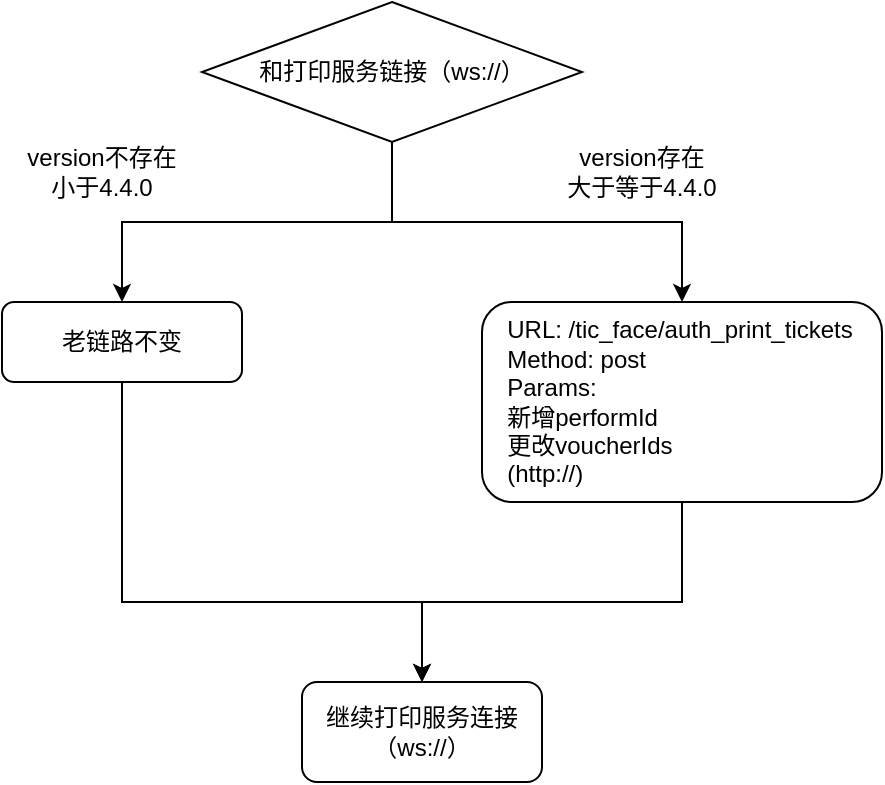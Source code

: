 <mxfile version="13.4.4" type="github">
  <diagram id="P7GB8M-e2q4bmQhuOwzx" name="第 1 页">
    <mxGraphModel dx="944" dy="548" grid="1" gridSize="10" guides="1" tooltips="1" connect="1" arrows="1" fold="1" page="1" pageScale="1" pageWidth="827" pageHeight="1169" math="0" shadow="0">
      <root>
        <mxCell id="0" />
        <mxCell id="1" parent="0" />
        <mxCell id="_GhrrFvjnhTZuoyEYU81-3" value="" style="rounded=1;whiteSpace=wrap;html=1;" parent="1" vertex="1">
          <mxGeometry x="340" y="210" width="200" height="100" as="geometry" />
        </mxCell>
        <mxCell id="_GhrrFvjnhTZuoyEYU81-12" value="&lt;div style=&quot;text-align: left&quot;&gt;&lt;span&gt;URL: /tic_face/auth_print_tickets&lt;/span&gt;&lt;/div&gt;&lt;div style=&quot;text-align: left&quot;&gt;&lt;span&gt;Method: post&lt;/span&gt;&lt;/div&gt;&lt;div style=&quot;text-align: left&quot;&gt;Params:&lt;/div&gt;&lt;div style=&quot;text-align: left&quot;&gt;新增performId&lt;/div&gt;&lt;div style=&quot;text-align: left&quot;&gt;更改voucherIds&lt;/div&gt;&lt;div style=&quot;text-align: left&quot;&gt;(http://)&lt;/div&gt;" style="text;html=1;strokeColor=none;fillColor=none;align=center;verticalAlign=middle;whiteSpace=wrap;rounded=0;" parent="1" vertex="1">
          <mxGeometry x="340" y="215" width="198" height="90" as="geometry" />
        </mxCell>
        <mxCell id="_GhrrFvjnhTZuoyEYU81-18" style="edgeStyle=orthogonalEdgeStyle;rounded=0;orthogonalLoop=1;jettySize=auto;html=1;entryX=0.5;entryY=0;entryDx=0;entryDy=0;" parent="1" source="_GhrrFvjnhTZuoyEYU81-1" target="_GhrrFvjnhTZuoyEYU81-16" edge="1">
          <mxGeometry relative="1" as="geometry">
            <Array as="points">
              <mxPoint x="160" y="360" />
              <mxPoint x="310" y="360" />
            </Array>
          </mxGeometry>
        </mxCell>
        <mxCell id="_GhrrFvjnhTZuoyEYU81-1" value="老链路不变" style="rounded=1;whiteSpace=wrap;html=1;" parent="1" vertex="1">
          <mxGeometry x="100" y="210" width="120" height="40" as="geometry" />
        </mxCell>
        <mxCell id="_GhrrFvjnhTZuoyEYU81-5" style="edgeStyle=orthogonalEdgeStyle;rounded=0;orthogonalLoop=1;jettySize=auto;html=1;entryX=0.5;entryY=0;entryDx=0;entryDy=0;" parent="1" source="_GhrrFvjnhTZuoyEYU81-2" target="_GhrrFvjnhTZuoyEYU81-1" edge="1">
          <mxGeometry relative="1" as="geometry" />
        </mxCell>
        <mxCell id="_GhrrFvjnhTZuoyEYU81-6" style="edgeStyle=orthogonalEdgeStyle;rounded=0;orthogonalLoop=1;jettySize=auto;html=1;entryX=0.5;entryY=0;entryDx=0;entryDy=0;" parent="1" source="_GhrrFvjnhTZuoyEYU81-2" target="_GhrrFvjnhTZuoyEYU81-3" edge="1">
          <mxGeometry relative="1" as="geometry" />
        </mxCell>
        <mxCell id="_GhrrFvjnhTZuoyEYU81-2" value="和打印服务链接（ws://）" style="rhombus;whiteSpace=wrap;html=1;" parent="1" vertex="1">
          <mxGeometry x="200" y="60" width="190" height="70" as="geometry" />
        </mxCell>
        <mxCell id="_GhrrFvjnhTZuoyEYU81-22" style="edgeStyle=orthogonalEdgeStyle;rounded=0;orthogonalLoop=1;jettySize=auto;html=1;entryX=0.5;entryY=0;entryDx=0;entryDy=0;" parent="1" source="_GhrrFvjnhTZuoyEYU81-3" target="_GhrrFvjnhTZuoyEYU81-16" edge="1">
          <mxGeometry relative="1" as="geometry">
            <Array as="points">
              <mxPoint x="440" y="360" />
              <mxPoint x="310" y="360" />
            </Array>
          </mxGeometry>
        </mxCell>
        <mxCell id="_GhrrFvjnhTZuoyEYU81-7" value="version不存在&lt;br&gt;小于4.4.0" style="text;html=1;strokeColor=none;fillColor=none;align=center;verticalAlign=middle;whiteSpace=wrap;rounded=0;" parent="1" vertex="1">
          <mxGeometry x="100" y="130" width="100" height="30" as="geometry" />
        </mxCell>
        <mxCell id="_GhrrFvjnhTZuoyEYU81-8" value="version存在&lt;br&gt;大于等于4.4.0" style="text;html=1;strokeColor=none;fillColor=none;align=center;verticalAlign=middle;whiteSpace=wrap;rounded=0;" parent="1" vertex="1">
          <mxGeometry x="370" y="130" width="100" height="30" as="geometry" />
        </mxCell>
        <mxCell id="_GhrrFvjnhTZuoyEYU81-16" value="继续打印服务连接（ws://）" style="rounded=1;whiteSpace=wrap;html=1;" parent="1" vertex="1">
          <mxGeometry x="250" y="400" width="120" height="50" as="geometry" />
        </mxCell>
      </root>
    </mxGraphModel>
  </diagram>
</mxfile>
